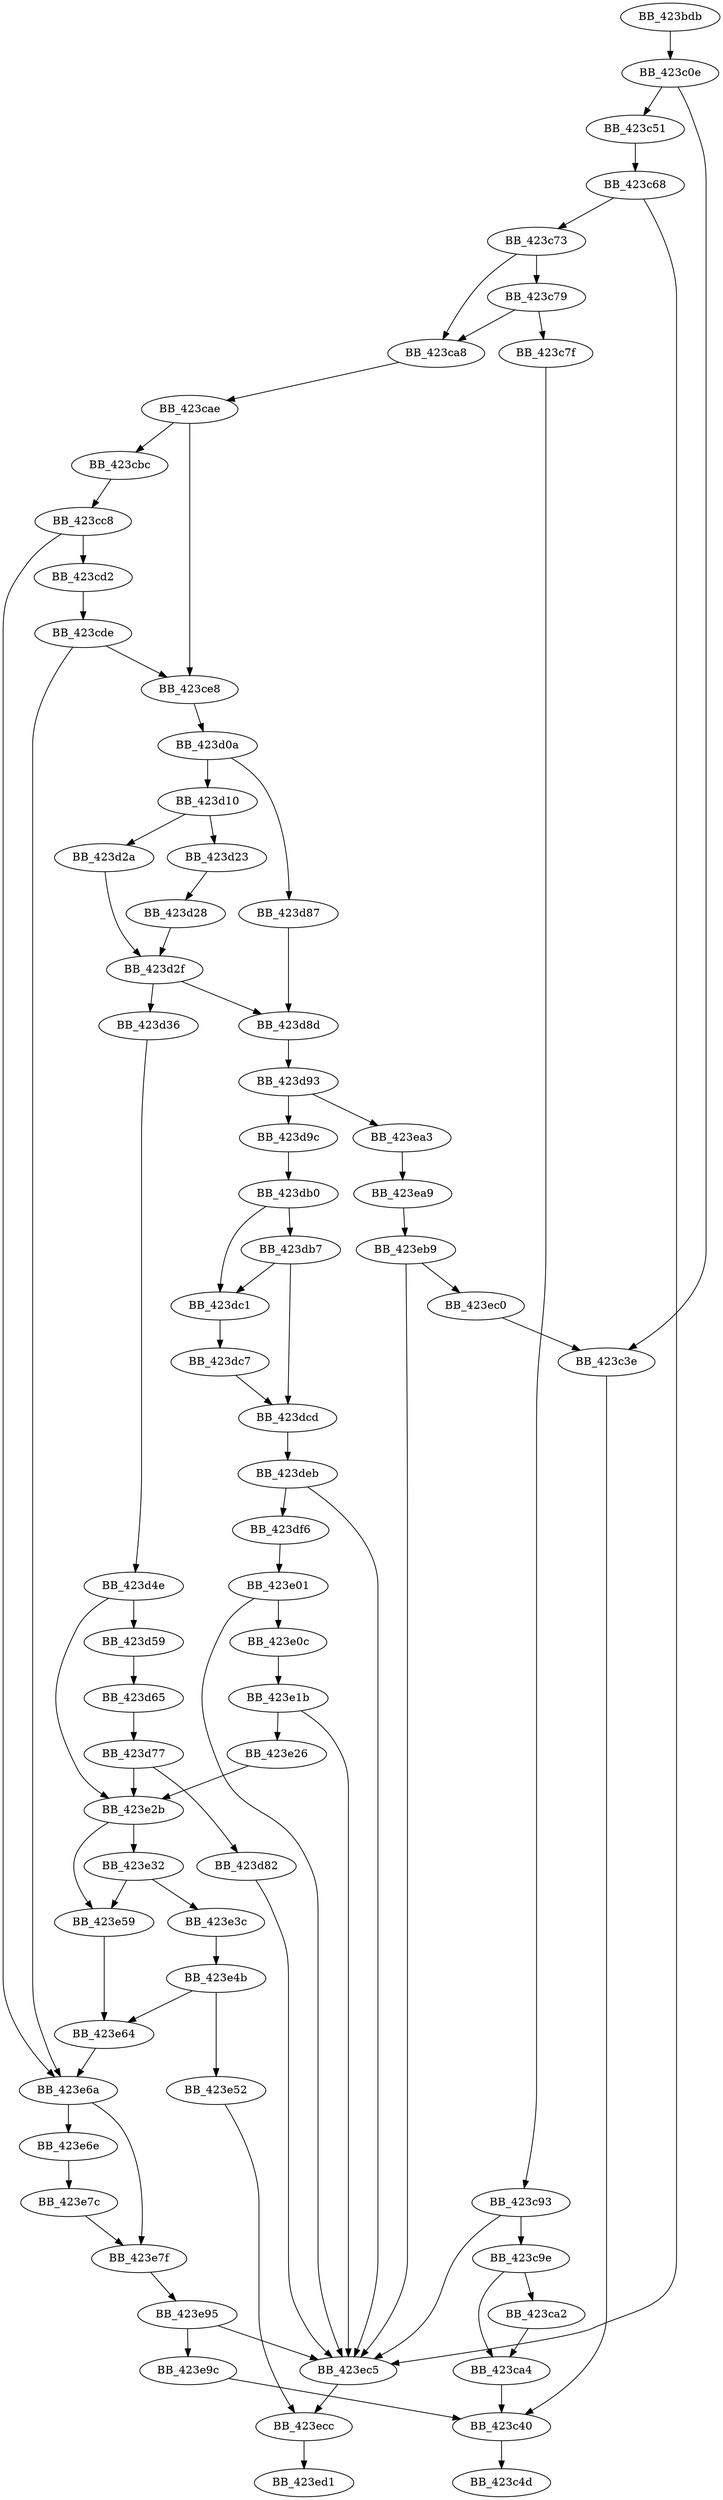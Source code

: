 DiGraph __expandlocale{
BB_423bdb->BB_423c0e
BB_423c0e->BB_423c3e
BB_423c0e->BB_423c51
BB_423c3e->BB_423c40
BB_423c40->BB_423c4d
BB_423c51->BB_423c68
BB_423c68->BB_423c73
BB_423c68->BB_423ec5
BB_423c73->BB_423c79
BB_423c73->BB_423ca8
BB_423c79->BB_423c7f
BB_423c79->BB_423ca8
BB_423c7f->BB_423c93
BB_423c93->BB_423c9e
BB_423c93->BB_423ec5
BB_423c9e->BB_423ca2
BB_423c9e->BB_423ca4
BB_423ca2->BB_423ca4
BB_423ca4->BB_423c40
BB_423ca8->BB_423cae
BB_423cae->BB_423cbc
BB_423cae->BB_423ce8
BB_423cbc->BB_423cc8
BB_423cc8->BB_423cd2
BB_423cc8->BB_423e6a
BB_423cd2->BB_423cde
BB_423cde->BB_423ce8
BB_423cde->BB_423e6a
BB_423ce8->BB_423d0a
BB_423d0a->BB_423d10
BB_423d0a->BB_423d87
BB_423d10->BB_423d23
BB_423d10->BB_423d2a
BB_423d23->BB_423d28
BB_423d28->BB_423d2f
BB_423d2a->BB_423d2f
BB_423d2f->BB_423d36
BB_423d2f->BB_423d8d
BB_423d36->BB_423d4e
BB_423d4e->BB_423d59
BB_423d4e->BB_423e2b
BB_423d59->BB_423d65
BB_423d65->BB_423d77
BB_423d77->BB_423d82
BB_423d77->BB_423e2b
BB_423d82->BB_423ec5
BB_423d87->BB_423d8d
BB_423d8d->BB_423d93
BB_423d93->BB_423d9c
BB_423d93->BB_423ea3
BB_423d9c->BB_423db0
BB_423db0->BB_423db7
BB_423db0->BB_423dc1
BB_423db7->BB_423dc1
BB_423db7->BB_423dcd
BB_423dc1->BB_423dc7
BB_423dc7->BB_423dcd
BB_423dcd->BB_423deb
BB_423deb->BB_423df6
BB_423deb->BB_423ec5
BB_423df6->BB_423e01
BB_423e01->BB_423e0c
BB_423e01->BB_423ec5
BB_423e0c->BB_423e1b
BB_423e1b->BB_423e26
BB_423e1b->BB_423ec5
BB_423e26->BB_423e2b
BB_423e2b->BB_423e32
BB_423e2b->BB_423e59
BB_423e32->BB_423e3c
BB_423e32->BB_423e59
BB_423e3c->BB_423e4b
BB_423e4b->BB_423e52
BB_423e4b->BB_423e64
BB_423e52->BB_423ecc
BB_423e59->BB_423e64
BB_423e64->BB_423e6a
BB_423e6a->BB_423e6e
BB_423e6a->BB_423e7f
BB_423e6e->BB_423e7c
BB_423e7c->BB_423e7f
BB_423e7f->BB_423e95
BB_423e95->BB_423e9c
BB_423e95->BB_423ec5
BB_423e9c->BB_423c40
BB_423ea3->BB_423ea9
BB_423ea9->BB_423eb9
BB_423eb9->BB_423ec0
BB_423eb9->BB_423ec5
BB_423ec0->BB_423c3e
BB_423ec5->BB_423ecc
BB_423ecc->BB_423ed1
}
